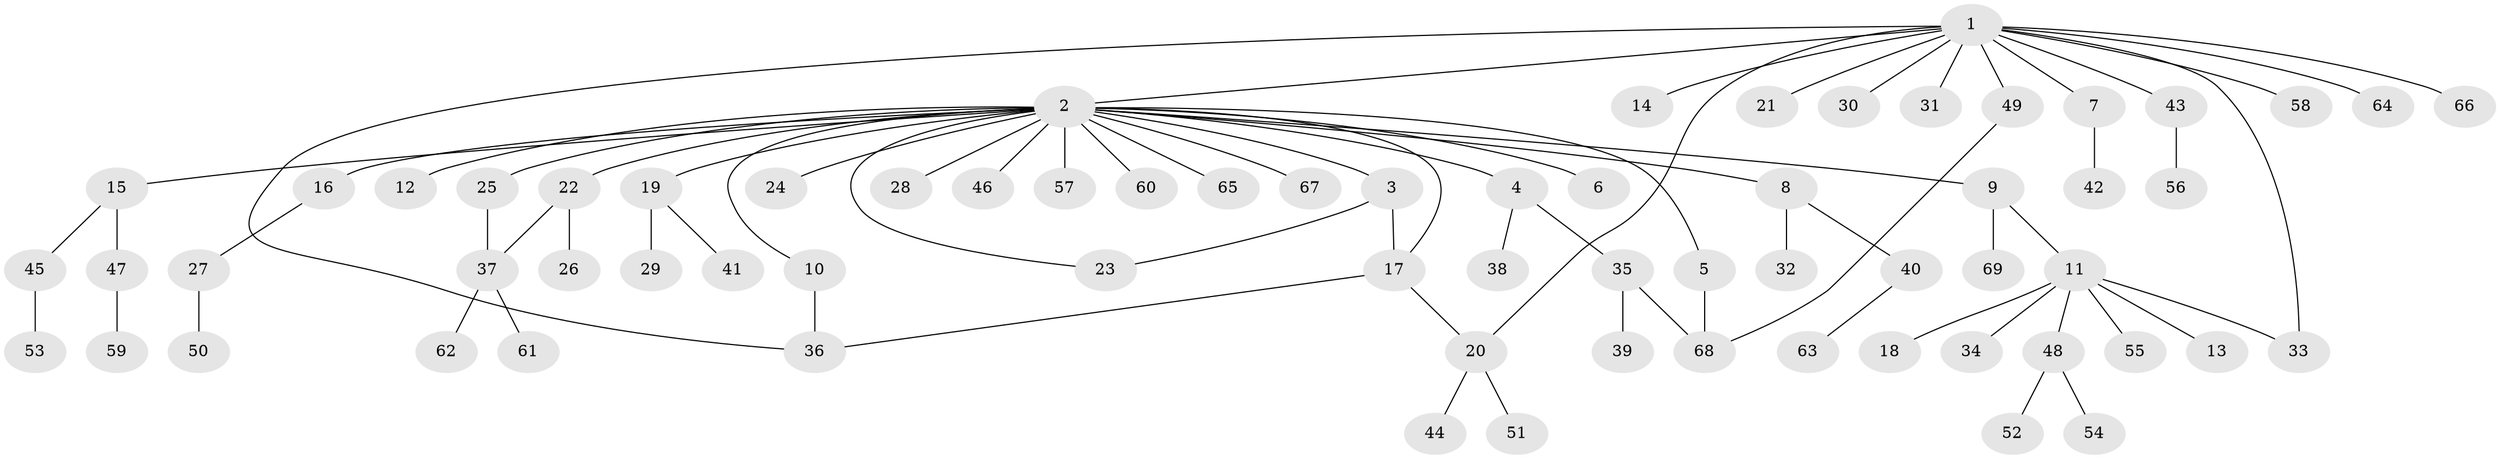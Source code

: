 // Generated by graph-tools (version 1.1) at 2025/49/03/09/25 03:49:46]
// undirected, 69 vertices, 77 edges
graph export_dot {
graph [start="1"]
  node [color=gray90,style=filled];
  1;
  2;
  3;
  4;
  5;
  6;
  7;
  8;
  9;
  10;
  11;
  12;
  13;
  14;
  15;
  16;
  17;
  18;
  19;
  20;
  21;
  22;
  23;
  24;
  25;
  26;
  27;
  28;
  29;
  30;
  31;
  32;
  33;
  34;
  35;
  36;
  37;
  38;
  39;
  40;
  41;
  42;
  43;
  44;
  45;
  46;
  47;
  48;
  49;
  50;
  51;
  52;
  53;
  54;
  55;
  56;
  57;
  58;
  59;
  60;
  61;
  62;
  63;
  64;
  65;
  66;
  67;
  68;
  69;
  1 -- 2;
  1 -- 7;
  1 -- 14;
  1 -- 20;
  1 -- 21;
  1 -- 30;
  1 -- 31;
  1 -- 33;
  1 -- 36;
  1 -- 43;
  1 -- 49;
  1 -- 58;
  1 -- 64;
  1 -- 66;
  2 -- 3;
  2 -- 4;
  2 -- 5;
  2 -- 6;
  2 -- 8;
  2 -- 9;
  2 -- 10;
  2 -- 12;
  2 -- 15;
  2 -- 16;
  2 -- 17;
  2 -- 19;
  2 -- 22;
  2 -- 23;
  2 -- 24;
  2 -- 25;
  2 -- 28;
  2 -- 46;
  2 -- 57;
  2 -- 60;
  2 -- 65;
  2 -- 67;
  3 -- 17;
  3 -- 23;
  4 -- 35;
  4 -- 38;
  5 -- 68;
  7 -- 42;
  8 -- 32;
  8 -- 40;
  9 -- 11;
  9 -- 69;
  10 -- 36;
  11 -- 13;
  11 -- 18;
  11 -- 33;
  11 -- 34;
  11 -- 48;
  11 -- 55;
  15 -- 45;
  15 -- 47;
  16 -- 27;
  17 -- 20;
  17 -- 36;
  19 -- 29;
  19 -- 41;
  20 -- 44;
  20 -- 51;
  22 -- 26;
  22 -- 37;
  25 -- 37;
  27 -- 50;
  35 -- 39;
  35 -- 68;
  37 -- 61;
  37 -- 62;
  40 -- 63;
  43 -- 56;
  45 -- 53;
  47 -- 59;
  48 -- 52;
  48 -- 54;
  49 -- 68;
}
